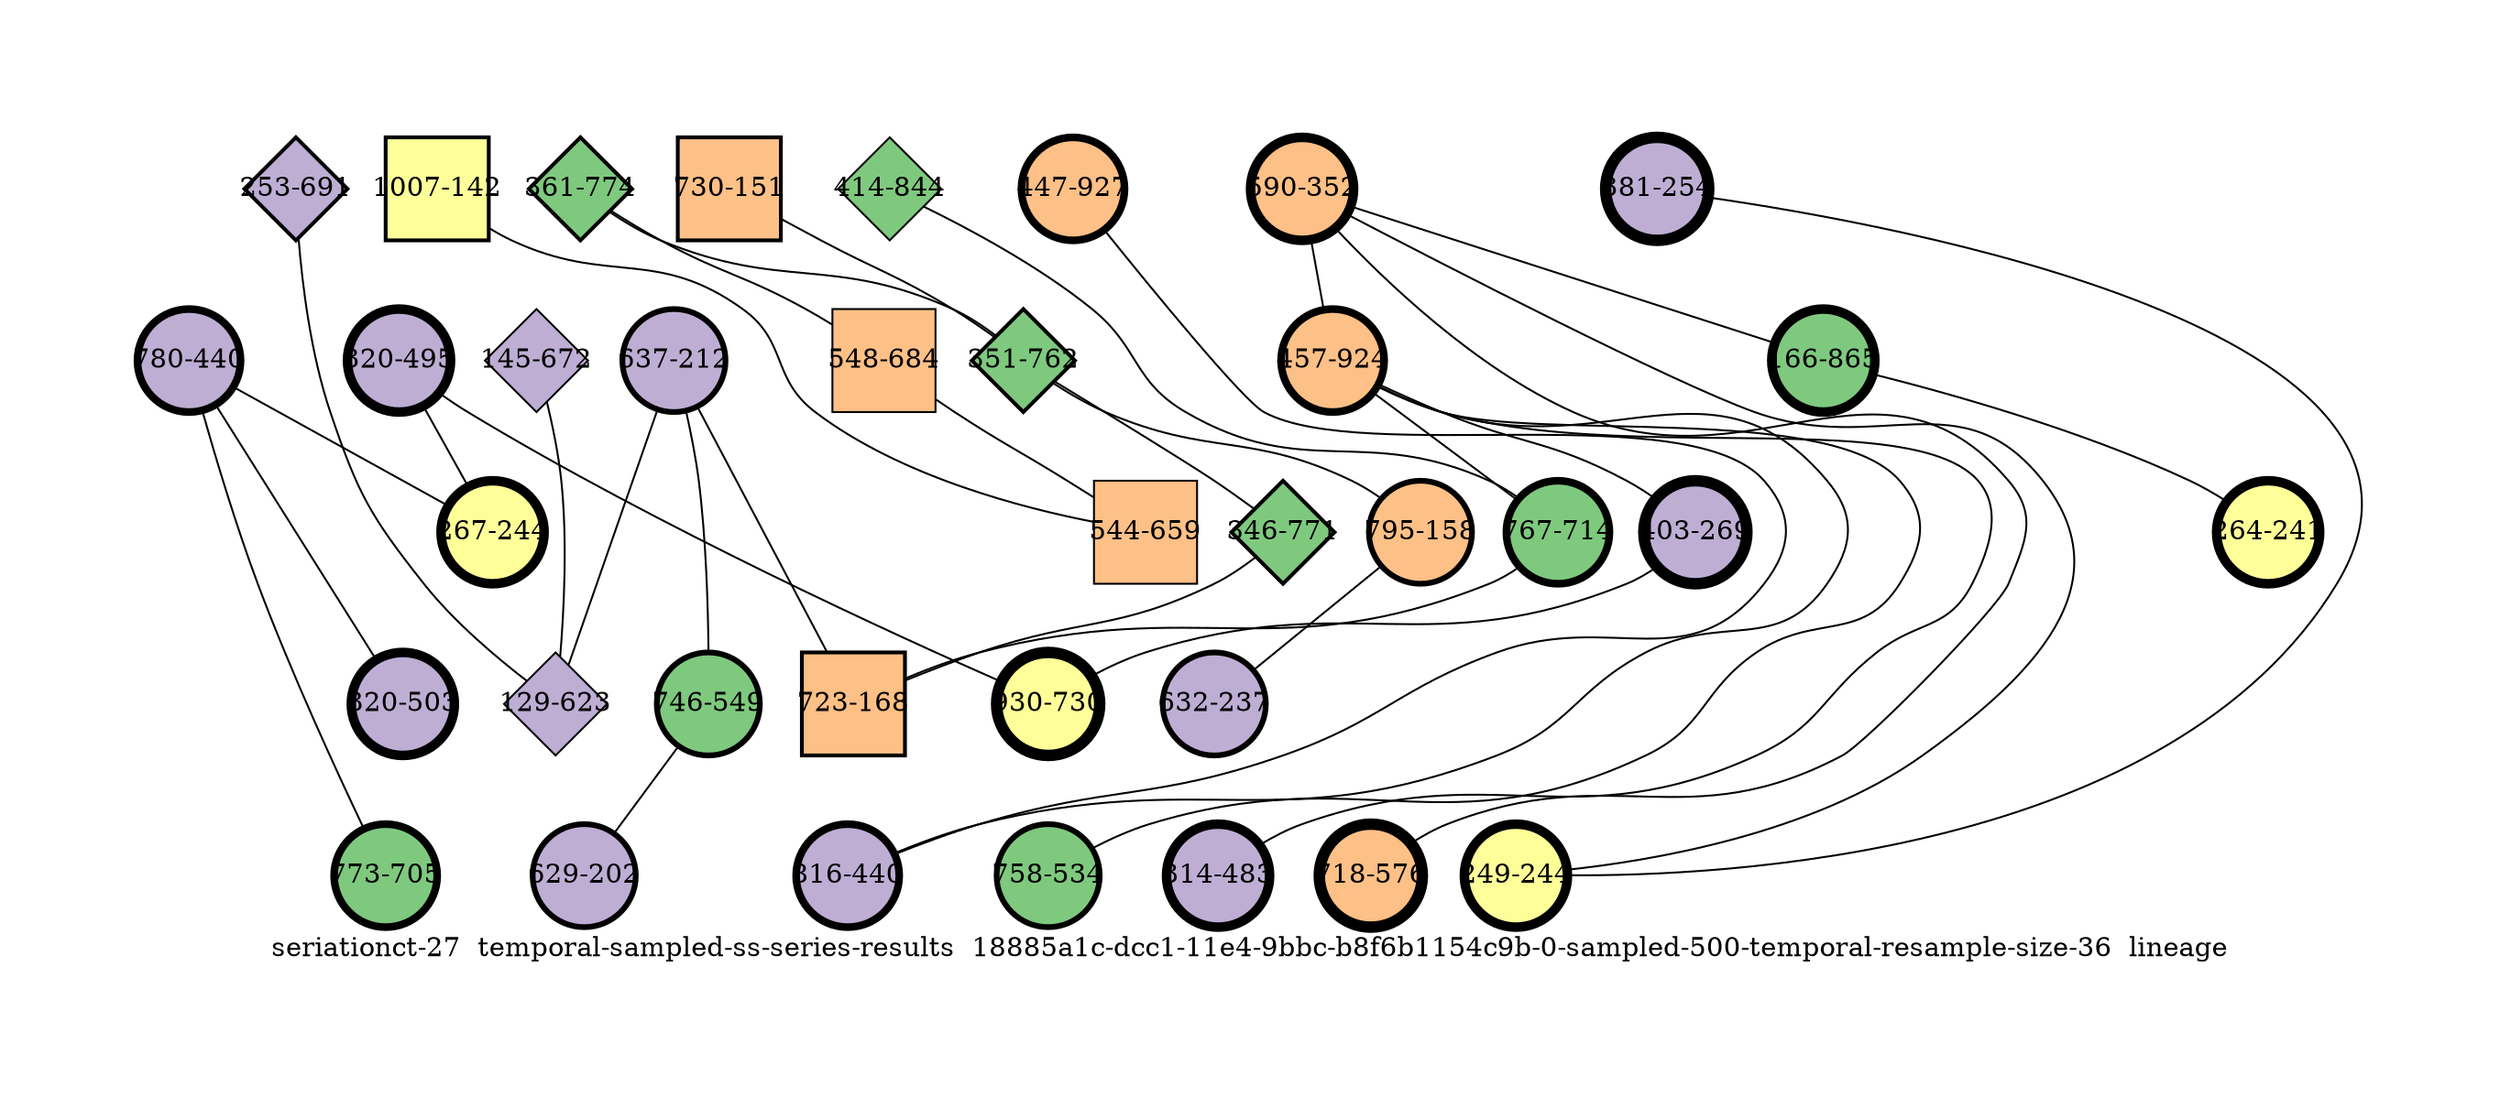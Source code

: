 strict graph "seriationct-27  temporal-sampled-ss-series-results  18885a1c-dcc1-11e4-9bbc-b8f6b1154c9b-0-sampled-500-temporal-resample-size-36  lineage" {
labelloc=b;
ratio=auto;
pad="1.0";
label="seriationct-27  temporal-sampled-ss-series-results  18885a1c-dcc1-11e4-9bbc-b8f6b1154c9b-0-sampled-500-temporal-resample-size-36  lineage";
node [width="0.75", style=filled, fixedsize=true, height="0.75", shape=circle, label=""];
0 [xCoordinate="495.0", appears_in_slice=5, yCoordinate="320.0", colorscheme=accent6, lineage_id=0, short_label="320-495", label="320-495", shape=circle, cluster_id=1, fillcolor=2, size="500.0", id=31, penwidth="5.0"];
1 [xCoordinate="151.0", appears_in_slice=2, yCoordinate="730.0", colorscheme=accent6, lineage_id=1, short_label="730-151", label="730-151", shape=square, cluster_id=2, fillcolor=3, size="500.0", id=1, penwidth="2.0"];
2 [xCoordinate="774.0", appears_in_slice=2, yCoordinate="361.0", colorscheme=accent6, lineage_id=2, short_label="361-774", label="361-774", shape=diamond, cluster_id=0, fillcolor=1, size="500.0", id=2, penwidth="2.0"];
3 [xCoordinate="212.0", appears_in_slice=3, yCoordinate="637.0", colorscheme=accent6, lineage_id=0, short_label="637-212", label="637-212", shape=circle, cluster_id=1, fillcolor=2, size="500.0", id=0, penwidth="3.0"];
4 [xCoordinate="440.0", appears_in_slice=4, yCoordinate="780.0", colorscheme=accent6, lineage_id=0, short_label="780-440", label="780-440", shape=circle, cluster_id=1, fillcolor=2, size="500.0", id=4, penwidth="4.0"];
5 [xCoordinate="352.0", appears_in_slice=5, yCoordinate="590.0", colorscheme=accent6, lineage_id=0, short_label="590-352", label="590-352", shape=circle, cluster_id=2, fillcolor=3, size="500.0", id=5, penwidth="5.0"];
6 [xCoordinate="865.0", appears_in_slice=5, yCoordinate="166.0", colorscheme=accent6, lineage_id=0, short_label="166-865", label="166-865", shape=circle, cluster_id=0, fillcolor=1, size="500.0", id=7, penwidth="5.0"];
7 [xCoordinate="142.0", appears_in_slice=2, yCoordinate="1007.0", colorscheme=accent6, lineage_id=1, short_label="1007-142", label="1007-142", shape=square, cluster_id=3, fillcolor=4, size="500.0", id=8, penwidth="2.0"];
8 [xCoordinate="762.0", appears_in_slice=2, yCoordinate="351.0", colorscheme=accent6, lineage_id=2, short_label="351-762", label="351-762", shape=diamond, cluster_id=0, fillcolor=1, size="500.0", id=9, penwidth="2.0"];
9 [xCoordinate="924.0", appears_in_slice=4, yCoordinate="457.0", colorscheme=accent6, lineage_id=0, short_label="457-924", label="457-924", shape=circle, cluster_id=2, fillcolor=3, size="500.0", id=10, penwidth="4.0"];
10 [xCoordinate="254.0", appears_in_slice=6, yCoordinate="381.0", colorscheme=accent6, lineage_id=0, short_label="381-254", label="381-254", shape=circle, cluster_id=1, fillcolor=2, size="500.0", id=25, penwidth="6.0"];
11 [xCoordinate="483.0", appears_in_slice=5, yCoordinate="314.0", colorscheme=accent6, lineage_id=0, short_label="314-483", label="314-483", shape=circle, cluster_id=1, fillcolor=2, size="500.0", id=12, penwidth="5.0"];
12 [xCoordinate="705.0", appears_in_slice=4, yCoordinate="773.0", colorscheme=accent6, lineage_id=0, short_label="773-705", label="773-705", shape=circle, cluster_id=0, fillcolor=1, size="500.0", id=13, penwidth="4.0"];
13 [xCoordinate="691.0", appears_in_slice=2, yCoordinate="253.0", colorscheme=accent6, lineage_id=2, short_label="253-691", label="253-691", shape=diamond, cluster_id=1, fillcolor=2, size="500.0", id=14, penwidth="2.0"];
14 [xCoordinate="576.0", appears_in_slice=6, yCoordinate="718.0", colorscheme=accent6, lineage_id=0, short_label="718-576", label="718-576", shape=circle, cluster_id=2, fillcolor=3, size="500.0", id=29, penwidth="6.0"];
15 [xCoordinate="269.0", appears_in_slice=6, yCoordinate="403.0", colorscheme=accent6, lineage_id=0, short_label="403-269", label="403-269", shape=circle, cluster_id=1, fillcolor=2, size="500.0", id=6, penwidth="6.0"];
16 [xCoordinate="534.0", appears_in_slice=3, yCoordinate="758.0", colorscheme=accent6, lineage_id=0, short_label="758-534", label="758-534", shape=circle, cluster_id=0, fillcolor=1, size="500.0", id=16, penwidth="3.0"];
17 [xCoordinate="244.0", appears_in_slice=5, yCoordinate="267.0", colorscheme=accent6, lineage_id=0, short_label="267-244", label="267-244", shape=circle, cluster_id=3, fillcolor=4, size="500.0", id=17, penwidth="5.0"];
18 [xCoordinate="927.0", appears_in_slice=4, yCoordinate="447.0", colorscheme=accent6, lineage_id=0, short_label="447-927", label="447-927", shape=circle, cluster_id=2, fillcolor=3, size="500.0", id=18, penwidth="4.0"];
19 [xCoordinate="549.0", appears_in_slice=3, yCoordinate="746.0", colorscheme=accent6, lineage_id=0, short_label="746-549", label="746-549", shape=circle, cluster_id=0, fillcolor=1, size="500.0", id=19, penwidth="3.0"];
20 [xCoordinate="672.0", appears_in_slice=1, yCoordinate="145.0", colorscheme=accent6, lineage_id=2, short_label="145-672", label="145-672", shape=diamond, cluster_id=1, fillcolor=2, size="500.0", id=20, penwidth="1.0"];
21 [xCoordinate="158.0", appears_in_slice=3, yCoordinate="795.0", colorscheme=accent6, lineage_id=0, short_label="795-158", label="795-158", shape=circle, cluster_id=2, fillcolor=3, size="500.0", id=21, penwidth="3.0"];
22 [xCoordinate="440.0", appears_in_slice=4, yCoordinate="816.0", colorscheme=accent6, lineage_id=0, short_label="816-440", label="816-440", shape=circle, cluster_id=1, fillcolor=2, size="500.0", id=26, penwidth="4.0"];
23 [xCoordinate="771.0", appears_in_slice=2, yCoordinate="346.0", colorscheme=accent6, lineage_id=2, short_label="346-771", label="346-771", shape=diamond, cluster_id=0, fillcolor=1, size="500.0", id=23, penwidth="2.0"];
24 [xCoordinate="844.0", appears_in_slice=1, yCoordinate="414.0", colorscheme=accent6, lineage_id=2, short_label="414-844", label="414-844", shape=diamond, cluster_id=0, fillcolor=1, size="500.0", id=24, penwidth="1.0"];
25 [xCoordinate="684.0", appears_in_slice=1, yCoordinate="548.0", colorscheme=accent6, lineage_id=1, short_label="548-684", label="548-684", shape=square, cluster_id=2, fillcolor=3, size="500.0", id=11, penwidth="1.0"];
26 [xCoordinate="241.0", appears_in_slice=5, yCoordinate="264.0", colorscheme=accent6, lineage_id=0, short_label="264-241", label="264-241", shape=circle, cluster_id=3, fillcolor=4, size="500.0", id=3, penwidth="5.0"];
27 [xCoordinate="202.0", appears_in_slice=3, yCoordinate="629.0", colorscheme=accent6, lineage_id=0, short_label="629-202", label="629-202", shape=circle, cluster_id=1, fillcolor=2, size="500.0", id=22, penwidth="3.0"];
28 [xCoordinate="237.0", appears_in_slice=3, yCoordinate="632.0", colorscheme=accent6, lineage_id=0, short_label="632-237", label="632-237", shape=circle, cluster_id=1, fillcolor=2, size="500.0", id=27, penwidth="3.0"];
29 [xCoordinate="623.0", appears_in_slice=1, yCoordinate="129.0", colorscheme=accent6, lineage_id=2, short_label="129-623", label="129-623", shape=diamond, cluster_id=1, fillcolor=2, size="500.0", id=28, penwidth="1.0"];
30 [xCoordinate="714.0", appears_in_slice=4, yCoordinate="767.0", colorscheme=accent6, lineage_id=0, short_label="767-714", label="767-714", shape=circle, cluster_id=0, fillcolor=1, size="500.0", id=15, penwidth="4.0"];
31 [xCoordinate="168.0", appears_in_slice=2, yCoordinate="723.0", colorscheme=accent6, lineage_id=1, short_label="723-168", label="723-168", shape=square, cluster_id=2, fillcolor=3, size="500.0", id=30, penwidth="2.0"];
32 [xCoordinate="503.0", appears_in_slice=5, yCoordinate="320.0", colorscheme=accent6, lineage_id=0, short_label="320-503", label="320-503", shape=circle, cluster_id=1, fillcolor=2, size="500.0", id=32, penwidth="5.0"];
33 [xCoordinate="659.0", appears_in_slice=1, yCoordinate="544.0", colorscheme=accent6, lineage_id=1, short_label="544-659", label="544-659", shape=square, cluster_id=2, fillcolor=3, size="500.0", id=33, penwidth="1.0"];
34 [xCoordinate="730.0", appears_in_slice=6, yCoordinate="930.0", colorscheme=accent6, lineage_id=0, short_label="930-730", label="930-730", shape=circle, cluster_id=3, fillcolor=4, size="500.0", id=34, penwidth="6.0"];
35 [xCoordinate="244.0", appears_in_slice=5, yCoordinate="249.0", colorscheme=accent6, lineage_id=0, short_label="249-244", label="249-244", shape=circle, cluster_id=3, fillcolor=4, size="500.0", id=35, penwidth="5.0"];
0 -- 17  [inverseweight="31.0086836473", weight="0.0322490309932"];
0 -- 34  [inverseweight="2.51348330049", weight="0.397854244668"];
1 -- 8  [inverseweight="39.5284707521", weight="0.0252982212813"];
2 -- 8  [inverseweight="24.8759297552", weight="0.0401995024845"];
2 -- 25  [inverseweight="3.73155110576", weight="0.267985074211"];
3 -- 19  [inverseweight="4.01583756657", weight="0.249014055828"];
3 -- 29  [inverseweight="3.13063041465", weight="0.319424482468"];
3 -- 31  [inverseweight="3.44100057923", weight="0.290613144919"];
4 -- 32  [inverseweight="10.3717476706", weight="0.0964157663456"];
4 -- 17  [inverseweight="5.35871515986", weight="0.186611896727"];
4 -- 12  [inverseweight="51.5710623129", weight="0.0193907194297"];
5 -- 9  [inverseweight="1.84772505863", weight="0.541206060572"];
5 -- 35  [inverseweight="19.8889321044", weight="0.0502792203599"];
5 -- 6  [inverseweight="18.97974045", weight="0.0526877594893"];
5 -- 14  [inverseweight="1.75245603572", weight="0.570627724528"];
6 -- 26  [inverseweight="20.9426954146", weight="0.0477493455453"];
7 -- 33  [inverseweight="5.8705829473", weight="0.170340834799"];
8 -- 21  [inverseweight="4.53983014089", weight="0.220272558436"];
8 -- 23  [inverseweight="2.5506884472", weight="0.392051017088"];
9 -- 11  [inverseweight="1.78980537927", weight="0.558719965636"];
9 -- 15  [inverseweight="2.09419606218", weight="0.477510209315"];
9 -- 16  [inverseweight="2.11818774211", weight="0.472101683962"];
9 -- 22  [inverseweight="2.25211516639", weight="0.444027026204"];
9 -- 30  [inverseweight="2.27315000522", weight="0.43991817421"];
10 -- 35  [inverseweight="2.09122663581", weight="0.478188247451"];
13 -- 29  [inverseweight="5.85526660456", weight="0.170786416322"];
15 -- 34  [inverseweight="19.7642353761", weight="0.0505964425627"];
18 -- 22  [inverseweight="36.4662478745", weight="0.0274226184016"];
19 -- 27  [inverseweight="20.1783578068", weight="0.0495580467735"];
20 -- 29  [inverseweight="21.7597069945", weight="0.0459565011723"];
21 -- 28  [inverseweight="21.5967106395", weight="0.0463033476112"];
23 -- 31  [inverseweight="10.3142124626", weight="0.0969535971483"];
24 -- 30  [inverseweight="1.23151215141", weight="0.812009852157"];
25 -- 33  [inverseweight="14.3739893644", weight="0.0695701085237"];
30 -- 31  [inverseweight="2.32379744389", weight="0.430330105849"];
}
